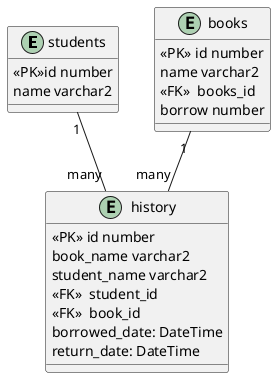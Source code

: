 @startuml db
entity students{
<<PK>>id number
name varchar2
} 

entity books{
<<PK>> id number
name varchar2
<<FK>>  books_id
borrow number
}  


entity history{
<<PK>> id number
book_name varchar2
student_name varchar2
<<FK>>  student_id
<<FK>>  book_id
borrowed_date: DateTime
return_date: DateTime 

}  
students "1" -- "many" history
books "1" -- "many" history
@enduml